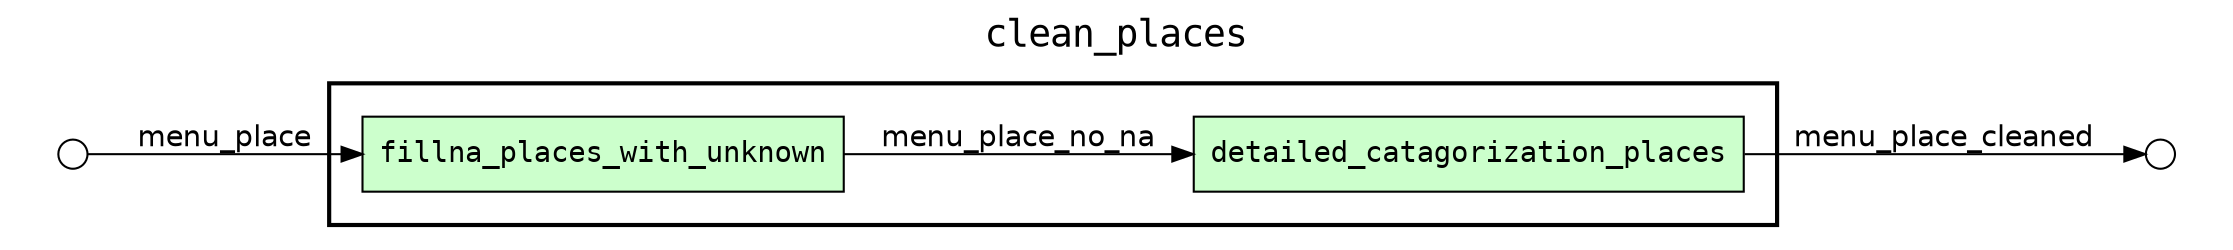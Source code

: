 digraph Workflow {
rankdir=LR
fontname=Courier; fontsize=18; labelloc=t
label=clean_places
subgraph cluster_workflow_box_outer { label=""; color=black; penwidth=2
subgraph cluster_workflow_box_inner { label=""; color=white
node[shape=box style=filled fillcolor="#CCFFCC" peripheries=1 fontname=Courier]
fillna_places_with_unknown
detailed_catagorization_places
edge[fontname=Helvetica]
fillna_places_with_unknown -> detailed_catagorization_places [label=menu_place_no_na]
}}
subgraph cluster_input_ports_group_outer { label=""; color=white
subgraph cluster_input_ports_group_inner { label=""; color=white
node[shape=circle style=filled fillcolor="#FFFFFF" peripheries=1 fontname=Courier width=0.2]
menu_place_input_port [label=""]
}}
subgraph cluster_output_ports_group_outer { label=""; color=white
subgraph cluster_output_ports_group_inner { label=""; color=white
node[shape=circle style=filled fillcolor="#FFFFFF" peripheries=1 fontname=Courier width=0.2]
menu_place_cleaned_output_port [label=""]
}}
edge[fontname=Helvetica]
menu_place_input_port -> fillna_places_with_unknown [label=menu_place]
edge[fontname=Helvetica]
detailed_catagorization_places -> menu_place_cleaned_output_port [label=menu_place_cleaned]
}
